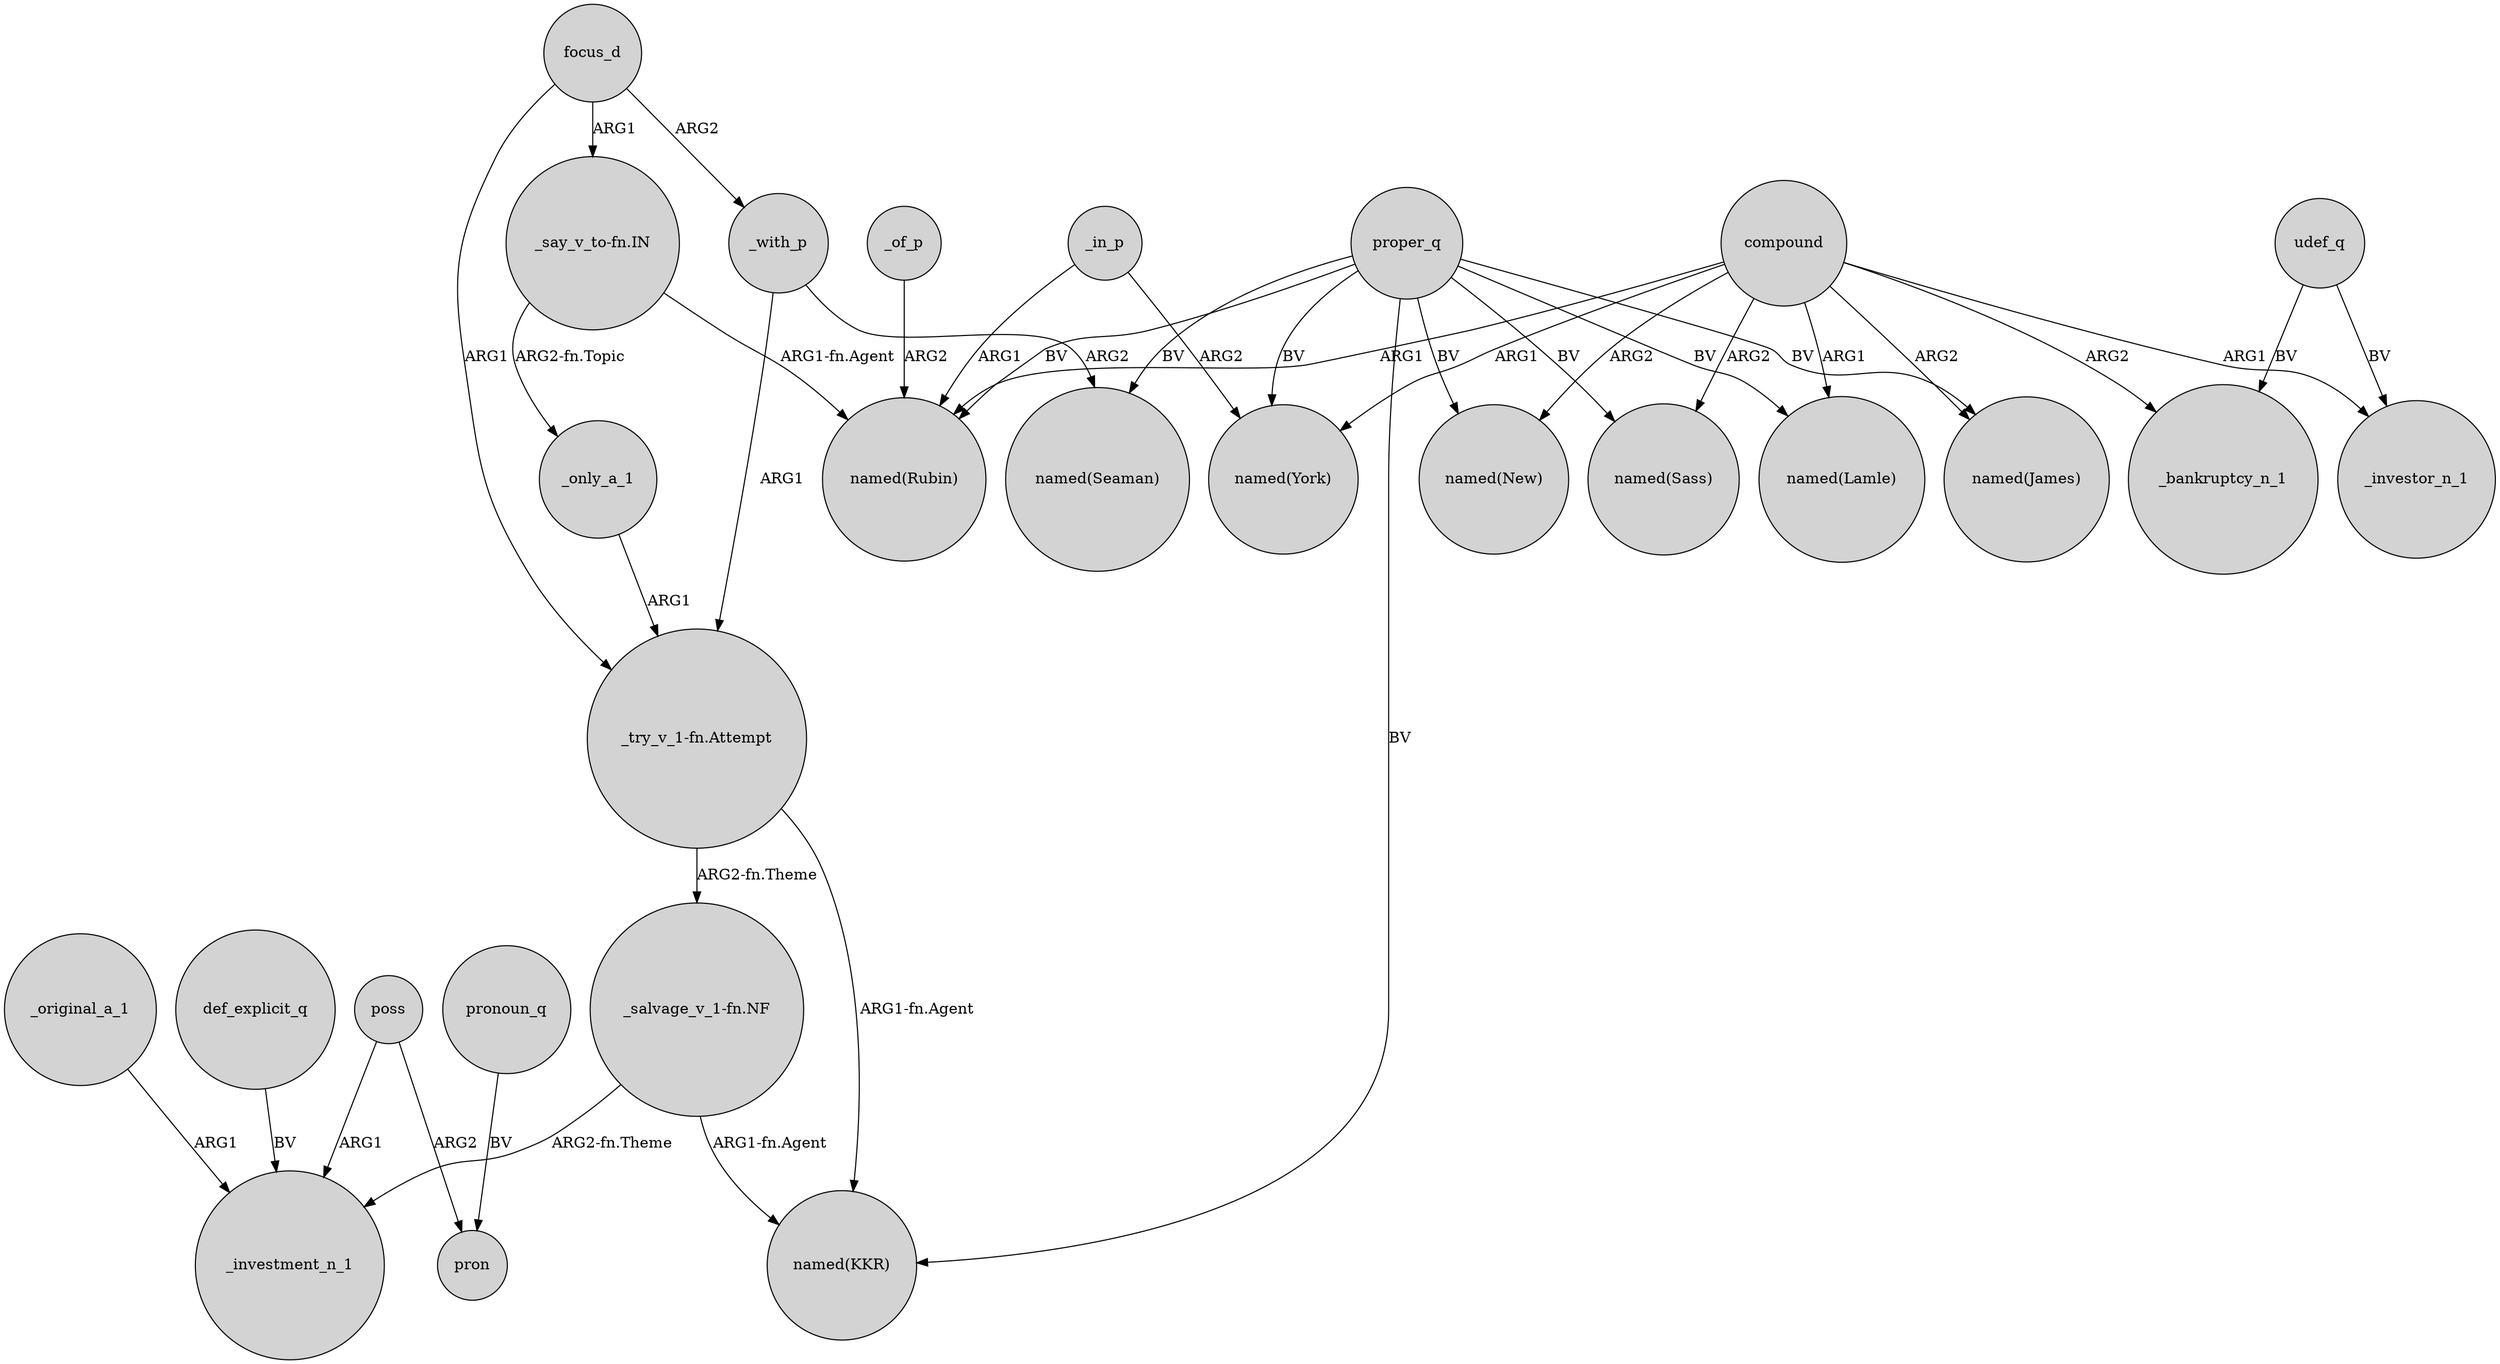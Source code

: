 digraph {
	node [shape=circle style=filled]
	compound -> "named(Lamle)" [label=ARG1]
	_in_p -> "named(Rubin)" [label=ARG1]
	udef_q -> _bankruptcy_n_1 [label=BV]
	compound -> "named(New)" [label=ARG2]
	poss -> pron [label=ARG2]
	proper_q -> "named(Rubin)" [label=BV]
	udef_q -> _investor_n_1 [label=BV]
	poss -> _investment_n_1 [label=ARG1]
	"_salvage_v_1-fn.NF" -> _investment_n_1 [label="ARG2-fn.Theme"]
	proper_q -> "named(New)" [label=BV]
	"_salvage_v_1-fn.NF" -> "named(KKR)" [label="ARG1-fn.Agent"]
	compound -> _bankruptcy_n_1 [label=ARG2]
	compound -> "named(James)" [label=ARG2]
	_only_a_1 -> "_try_v_1-fn.Attempt" [label=ARG1]
	focus_d -> _with_p [label=ARG2]
	proper_q -> "named(KKR)" [label=BV]
	compound -> "named(Rubin)" [label=ARG1]
	proper_q -> "named(Seaman)" [label=BV]
	proper_q -> "named(Lamle)" [label=BV]
	"_try_v_1-fn.Attempt" -> "_salvage_v_1-fn.NF" [label="ARG2-fn.Theme"]
	pronoun_q -> pron [label=BV]
	compound -> "named(York)" [label=ARG1]
	_with_p -> "named(Seaman)" [label=ARG2]
	"_try_v_1-fn.Attempt" -> "named(KKR)" [label="ARG1-fn.Agent"]
	"_say_v_to-fn.IN" -> "named(Rubin)" [label="ARG1-fn.Agent"]
	def_explicit_q -> _investment_n_1 [label=BV]
	proper_q -> "named(James)" [label=BV]
	compound -> _investor_n_1 [label=ARG1]
	proper_q -> "named(Sass)" [label=BV]
	_in_p -> "named(York)" [label=ARG2]
	_original_a_1 -> _investment_n_1 [label=ARG1]
	_of_p -> "named(Rubin)" [label=ARG2]
	compound -> "named(Sass)" [label=ARG2]
	focus_d -> "_try_v_1-fn.Attempt" [label=ARG1]
	_with_p -> "_try_v_1-fn.Attempt" [label=ARG1]
	proper_q -> "named(York)" [label=BV]
	"_say_v_to-fn.IN" -> _only_a_1 [label="ARG2-fn.Topic"]
	focus_d -> "_say_v_to-fn.IN" [label=ARG1]
}
